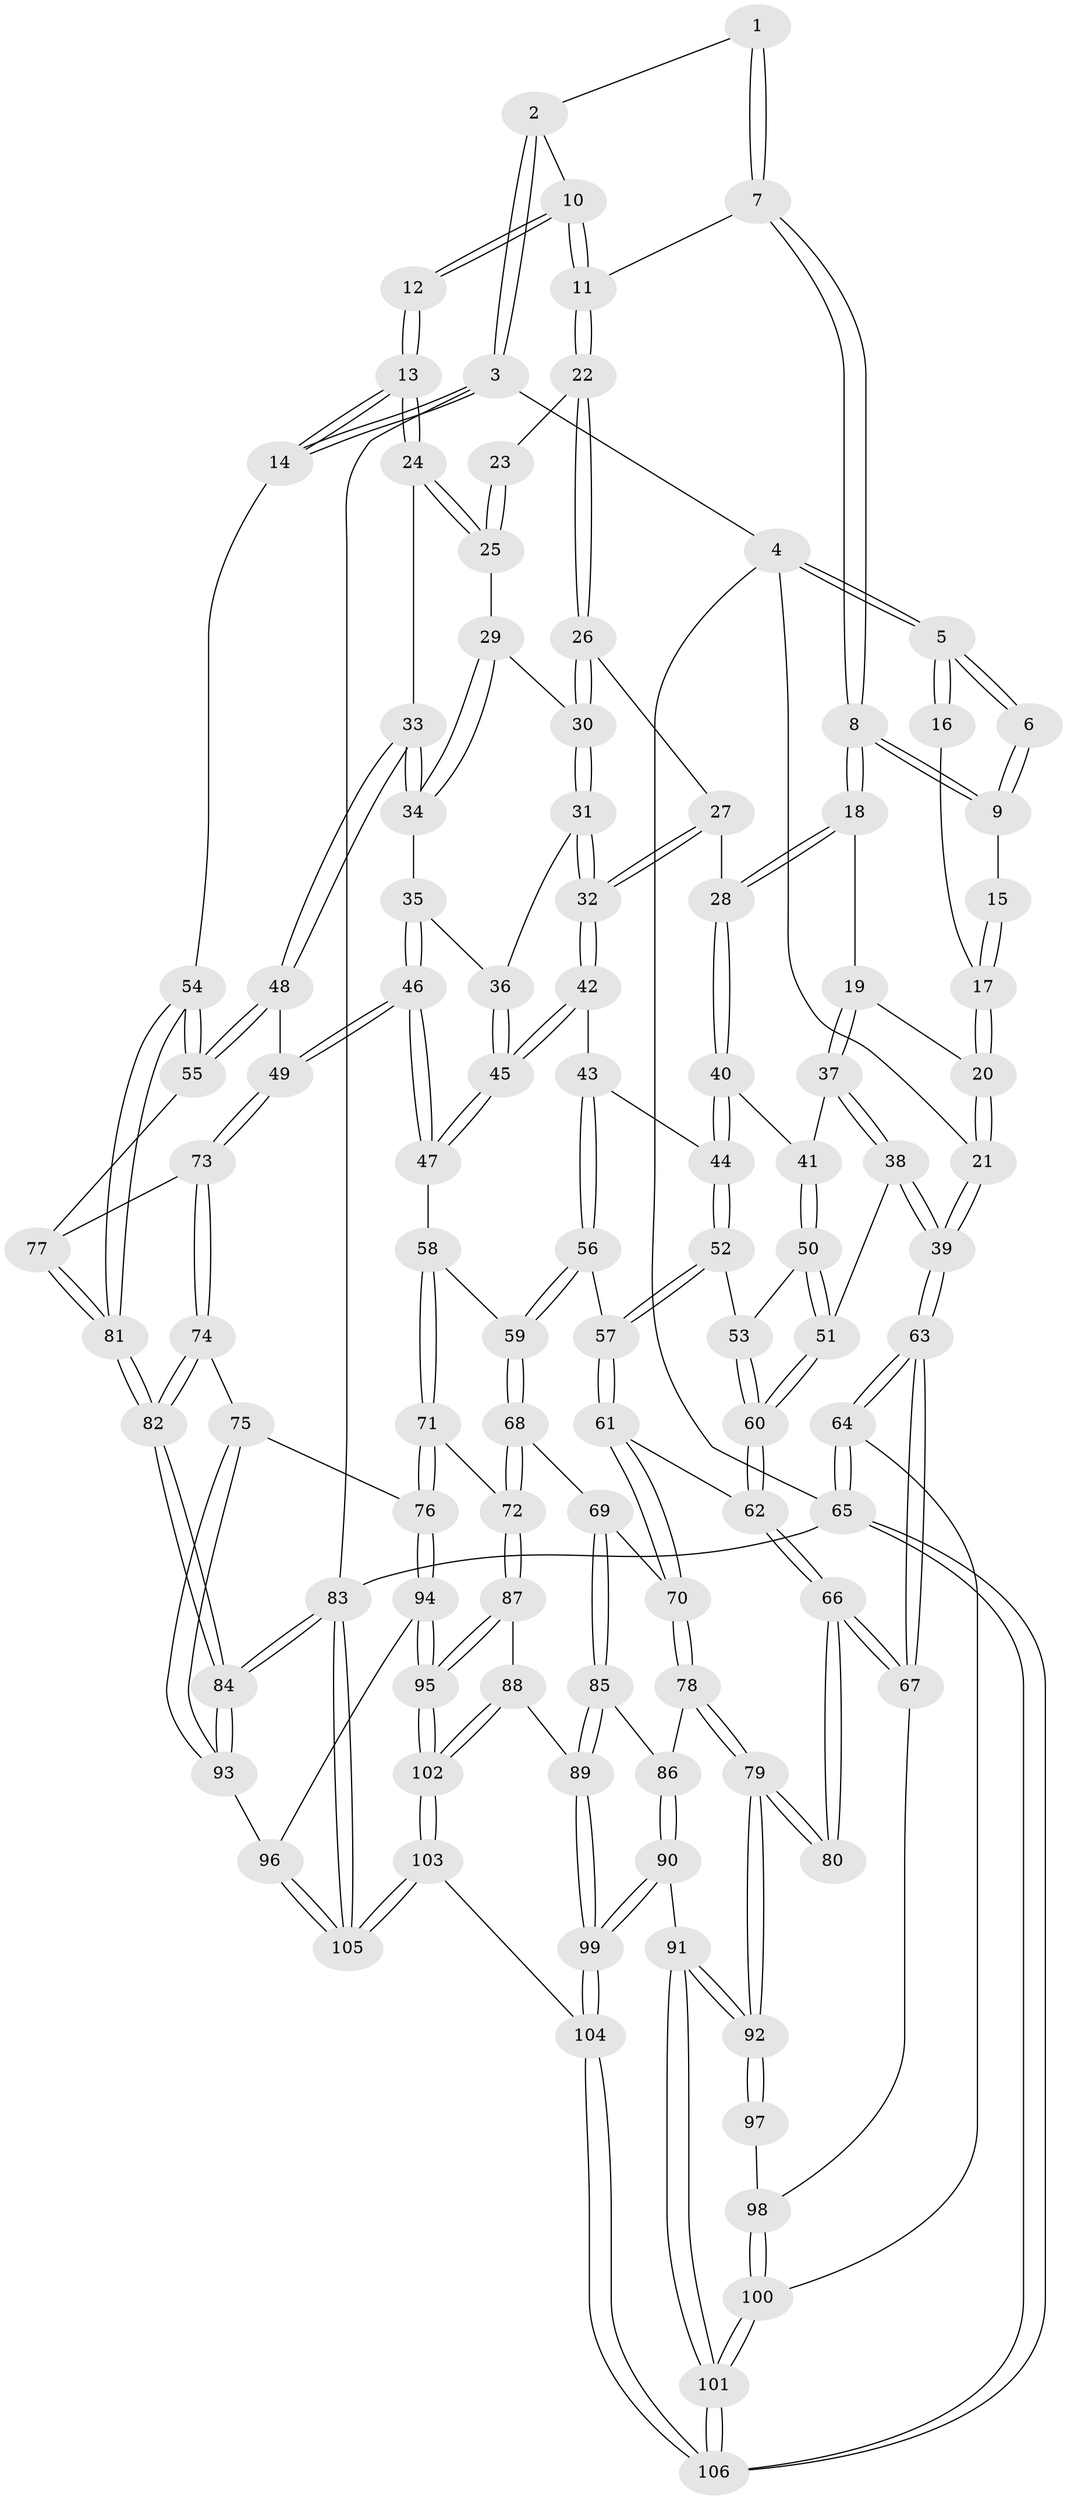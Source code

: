 // coarse degree distribution, {3: 0.11290322580645161, 4: 0.5161290322580645, 6: 0.06451612903225806, 5: 0.25806451612903225, 2: 0.03225806451612903, 7: 0.016129032258064516}
// Generated by graph-tools (version 1.1) at 2025/24/03/03/25 07:24:37]
// undirected, 106 vertices, 262 edges
graph export_dot {
graph [start="1"]
  node [color=gray90,style=filled];
  1 [pos="+0.6570956328152218+0"];
  2 [pos="+0.7837972294691744+0"];
  3 [pos="+1+0"];
  4 [pos="+0+0"];
  5 [pos="+0+0"];
  6 [pos="+0.4639952666651712+0"];
  7 [pos="+0.6327475998495737+0.09821061720952186"];
  8 [pos="+0.49996798663591474+0.16538308721773945"];
  9 [pos="+0.4290112128164574+0.1068912810921187"];
  10 [pos="+0.8595746249714423+0.0037817700526351613"];
  11 [pos="+0.6747854055207166+0.14093339202665606"];
  12 [pos="+0.8954443852551561+0.10434701548139605"];
  13 [pos="+1+0.23890188011896785"];
  14 [pos="+1+0.24591204127326055"];
  15 [pos="+0.3990982705655873+0.11132306295109656"];
  16 [pos="+0.12107397204921919+0"];
  17 [pos="+0.34438019812653+0.14883731016281093"];
  18 [pos="+0.49461493127319595+0.20572039110388596"];
  19 [pos="+0.31442624207636116+0.2722090176124068"];
  20 [pos="+0.3070751951735205+0.18830105992882526"];
  21 [pos="+0+0"];
  22 [pos="+0.7033994027531616+0.17364583556737068"];
  23 [pos="+0.857244351643826+0.12627089619539106"];
  24 [pos="+1+0.27566407079757366"];
  25 [pos="+0.8196664185063289+0.26937404030212847"];
  26 [pos="+0.7053959738750479+0.20960416550778568"];
  27 [pos="+0.6305656624075628+0.24985113583133334"];
  28 [pos="+0.5202227092656351+0.2908341550750056"];
  29 [pos="+0.7764221455590904+0.28677201049817264"];
  30 [pos="+0.7298551108030307+0.2692793806456117"];
  31 [pos="+0.7295436214560144+0.2697760284551007"];
  32 [pos="+0.6228712050229811+0.38507729295100634"];
  33 [pos="+0.8898469767130294+0.39218090652788473"];
  34 [pos="+0.8070125025486282+0.34641037918270234"];
  35 [pos="+0.7820576936485463+0.37902162290079666"];
  36 [pos="+0.7386753147787982+0.38320327480572647"];
  37 [pos="+0.31038331470570935+0.28304919022454683"];
  38 [pos="+0.19569111041659665+0.33065193832060286"];
  39 [pos="+0+0.09632902415802719"];
  40 [pos="+0.520036906683168+0.2979058203778017"];
  41 [pos="+0.3644427761606009+0.3394890237213817"];
  42 [pos="+0.6164532017568829+0.39279903440788727"];
  43 [pos="+0.5803677588447189+0.3858032685540354"];
  44 [pos="+0.5369328657029081+0.3387068446230003"];
  45 [pos="+0.6773778672627331+0.45820942268749637"];
  46 [pos="+0.7741818388361312+0.5624390933890047"];
  47 [pos="+0.7313334543665465+0.5584139835521822"];
  48 [pos="+0.8504324784933722+0.5036656012458572"];
  49 [pos="+0.7798274829689094+0.5637692155431313"];
  50 [pos="+0.38002894403327775+0.41774281913980066"];
  51 [pos="+0.21343811338812804+0.4374580235612966"];
  52 [pos="+0.39427436563690244+0.4358661235276451"];
  53 [pos="+0.39399168456112144+0.435547467399942"];
  54 [pos="+1+0.5178356951679204"];
  55 [pos="+1+0.5244230547834239"];
  56 [pos="+0.4671016715442406+0.5485936252721002"];
  57 [pos="+0.4279941747751032+0.5419762331724505"];
  58 [pos="+0.7167546125946239+0.567756989795277"];
  59 [pos="+0.48515506887904825+0.5634097047866047"];
  60 [pos="+0.19811960703618556+0.5136924095322782"];
  61 [pos="+0.296806303414637+0.6195121943339497"];
  62 [pos="+0.1862627059287442+0.5622579445770945"];
  63 [pos="+0+0.6156094410102756"];
  64 [pos="+0+0.6476997900597237"];
  65 [pos="+0+1"];
  66 [pos="+0+0.6225552876492925"];
  67 [pos="+0+0.6226719086385372"];
  68 [pos="+0.5219595652396773+0.7105003497545427"];
  69 [pos="+0.4552254410127324+0.7401774156949353"];
  70 [pos="+0.306784248339222+0.6713916724143172"];
  71 [pos="+0.6450364951889289+0.6953954463583375"];
  72 [pos="+0.5735318841638463+0.7386363565767615"];
  73 [pos="+0.8462838113737035+0.6570006787395056"];
  74 [pos="+0.8534227435893211+0.6919546686556466"];
  75 [pos="+0.8474629458617584+0.719288374599197"];
  76 [pos="+0.7372918167336276+0.7909761098379311"];
  77 [pos="+0.8899004858353629+0.6421164455289651"];
  78 [pos="+0.30064394914026576+0.6976581905852381"];
  79 [pos="+0.2555526932009596+0.7816243857456182"];
  80 [pos="+0+0.6550358647050283"];
  81 [pos="+1+0.7413048869006507"];
  82 [pos="+1+0.8012876984163302"];
  83 [pos="+1+1"];
  84 [pos="+1+0.8958942558045702"];
  85 [pos="+0.43024919217543706+0.821045184118508"];
  86 [pos="+0.36498277331865825+0.7831482625351958"];
  87 [pos="+0.5761521437659463+0.7617032472172939"];
  88 [pos="+0.467390686053002+0.8531542584791898"];
  89 [pos="+0.4314621597139788+0.8320745755446086"];
  90 [pos="+0.3177107906239893+0.9000897927171472"];
  91 [pos="+0.26379771716321343+0.8789470085890463"];
  92 [pos="+0.24604193306282765+0.8257910592981316"];
  93 [pos="+0.882509516114151+0.8137799823141549"];
  94 [pos="+0.6868586214766549+0.929120718219921"];
  95 [pos="+0.6582508952826631+0.9611428078742119"];
  96 [pos="+0.8638545361463262+0.8628672616818979"];
  97 [pos="+0.16948889543460974+0.8178308260271673"];
  98 [pos="+0.11311355904320054+0.8607586596654536"];
  99 [pos="+0.332589229330279+0.9080851084209436"];
  100 [pos="+0.09720867075959189+0.9480477052937958"];
  101 [pos="+0.11646001567247176+1"];
  102 [pos="+0.6222143451573877+1"];
  103 [pos="+0.6149605569897063+1"];
  104 [pos="+0.4894959320800376+1"];
  105 [pos="+1+1"];
  106 [pos="+0+1"];
  1 -- 2;
  1 -- 7;
  1 -- 7;
  2 -- 3;
  2 -- 3;
  2 -- 10;
  3 -- 4;
  3 -- 14;
  3 -- 14;
  3 -- 83;
  4 -- 5;
  4 -- 5;
  4 -- 21;
  4 -- 65;
  5 -- 6;
  5 -- 6;
  5 -- 16;
  5 -- 16;
  6 -- 9;
  6 -- 9;
  7 -- 8;
  7 -- 8;
  7 -- 11;
  8 -- 9;
  8 -- 9;
  8 -- 18;
  8 -- 18;
  9 -- 15;
  10 -- 11;
  10 -- 11;
  10 -- 12;
  10 -- 12;
  11 -- 22;
  11 -- 22;
  12 -- 13;
  12 -- 13;
  13 -- 14;
  13 -- 14;
  13 -- 24;
  13 -- 24;
  14 -- 54;
  15 -- 17;
  15 -- 17;
  16 -- 17;
  17 -- 20;
  17 -- 20;
  18 -- 19;
  18 -- 28;
  18 -- 28;
  19 -- 20;
  19 -- 37;
  19 -- 37;
  20 -- 21;
  20 -- 21;
  21 -- 39;
  21 -- 39;
  22 -- 23;
  22 -- 26;
  22 -- 26;
  23 -- 25;
  23 -- 25;
  24 -- 25;
  24 -- 25;
  24 -- 33;
  25 -- 29;
  26 -- 27;
  26 -- 30;
  26 -- 30;
  27 -- 28;
  27 -- 32;
  27 -- 32;
  28 -- 40;
  28 -- 40;
  29 -- 30;
  29 -- 34;
  29 -- 34;
  30 -- 31;
  30 -- 31;
  31 -- 32;
  31 -- 32;
  31 -- 36;
  32 -- 42;
  32 -- 42;
  33 -- 34;
  33 -- 34;
  33 -- 48;
  33 -- 48;
  34 -- 35;
  35 -- 36;
  35 -- 46;
  35 -- 46;
  36 -- 45;
  36 -- 45;
  37 -- 38;
  37 -- 38;
  37 -- 41;
  38 -- 39;
  38 -- 39;
  38 -- 51;
  39 -- 63;
  39 -- 63;
  40 -- 41;
  40 -- 44;
  40 -- 44;
  41 -- 50;
  41 -- 50;
  42 -- 43;
  42 -- 45;
  42 -- 45;
  43 -- 44;
  43 -- 56;
  43 -- 56;
  44 -- 52;
  44 -- 52;
  45 -- 47;
  45 -- 47;
  46 -- 47;
  46 -- 47;
  46 -- 49;
  46 -- 49;
  47 -- 58;
  48 -- 49;
  48 -- 55;
  48 -- 55;
  49 -- 73;
  49 -- 73;
  50 -- 51;
  50 -- 51;
  50 -- 53;
  51 -- 60;
  51 -- 60;
  52 -- 53;
  52 -- 57;
  52 -- 57;
  53 -- 60;
  53 -- 60;
  54 -- 55;
  54 -- 55;
  54 -- 81;
  54 -- 81;
  55 -- 77;
  56 -- 57;
  56 -- 59;
  56 -- 59;
  57 -- 61;
  57 -- 61;
  58 -- 59;
  58 -- 71;
  58 -- 71;
  59 -- 68;
  59 -- 68;
  60 -- 62;
  60 -- 62;
  61 -- 62;
  61 -- 70;
  61 -- 70;
  62 -- 66;
  62 -- 66;
  63 -- 64;
  63 -- 64;
  63 -- 67;
  63 -- 67;
  64 -- 65;
  64 -- 65;
  64 -- 100;
  65 -- 106;
  65 -- 106;
  65 -- 83;
  66 -- 67;
  66 -- 67;
  66 -- 80;
  66 -- 80;
  67 -- 98;
  68 -- 69;
  68 -- 72;
  68 -- 72;
  69 -- 70;
  69 -- 85;
  69 -- 85;
  70 -- 78;
  70 -- 78;
  71 -- 72;
  71 -- 76;
  71 -- 76;
  72 -- 87;
  72 -- 87;
  73 -- 74;
  73 -- 74;
  73 -- 77;
  74 -- 75;
  74 -- 82;
  74 -- 82;
  75 -- 76;
  75 -- 93;
  75 -- 93;
  76 -- 94;
  76 -- 94;
  77 -- 81;
  77 -- 81;
  78 -- 79;
  78 -- 79;
  78 -- 86;
  79 -- 80;
  79 -- 80;
  79 -- 92;
  79 -- 92;
  81 -- 82;
  81 -- 82;
  82 -- 84;
  82 -- 84;
  83 -- 84;
  83 -- 84;
  83 -- 105;
  83 -- 105;
  84 -- 93;
  84 -- 93;
  85 -- 86;
  85 -- 89;
  85 -- 89;
  86 -- 90;
  86 -- 90;
  87 -- 88;
  87 -- 95;
  87 -- 95;
  88 -- 89;
  88 -- 102;
  88 -- 102;
  89 -- 99;
  89 -- 99;
  90 -- 91;
  90 -- 99;
  90 -- 99;
  91 -- 92;
  91 -- 92;
  91 -- 101;
  91 -- 101;
  92 -- 97;
  92 -- 97;
  93 -- 96;
  94 -- 95;
  94 -- 95;
  94 -- 96;
  95 -- 102;
  95 -- 102;
  96 -- 105;
  96 -- 105;
  97 -- 98;
  98 -- 100;
  98 -- 100;
  99 -- 104;
  99 -- 104;
  100 -- 101;
  100 -- 101;
  101 -- 106;
  101 -- 106;
  102 -- 103;
  102 -- 103;
  103 -- 104;
  103 -- 105;
  103 -- 105;
  104 -- 106;
  104 -- 106;
}
